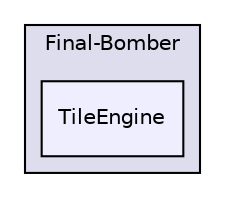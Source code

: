 digraph "D:/Projets/Final-Bomber/1 - Final-Bomber/Final-Bomber/TileEngine" {
  compound=true
  node [ fontsize="10", fontname="Helvetica"];
  edge [ labelfontsize="10", labelfontname="Helvetica"];
  subgraph clusterdir_8535758fa343d8c49724c096c70e140d {
    graph [ bgcolor="#ddddee", pencolor="black", label="Final-Bomber" fontname="Helvetica", fontsize="10", URL="dir_8535758fa343d8c49724c096c70e140d.html"]
  dir_1c1adc8a89f61acaeef23d9afa97fbaf [shape=box, label="TileEngine", style="filled", fillcolor="#eeeeff", pencolor="black", URL="dir_1c1adc8a89f61acaeef23d9afa97fbaf.html"];
  }
}
